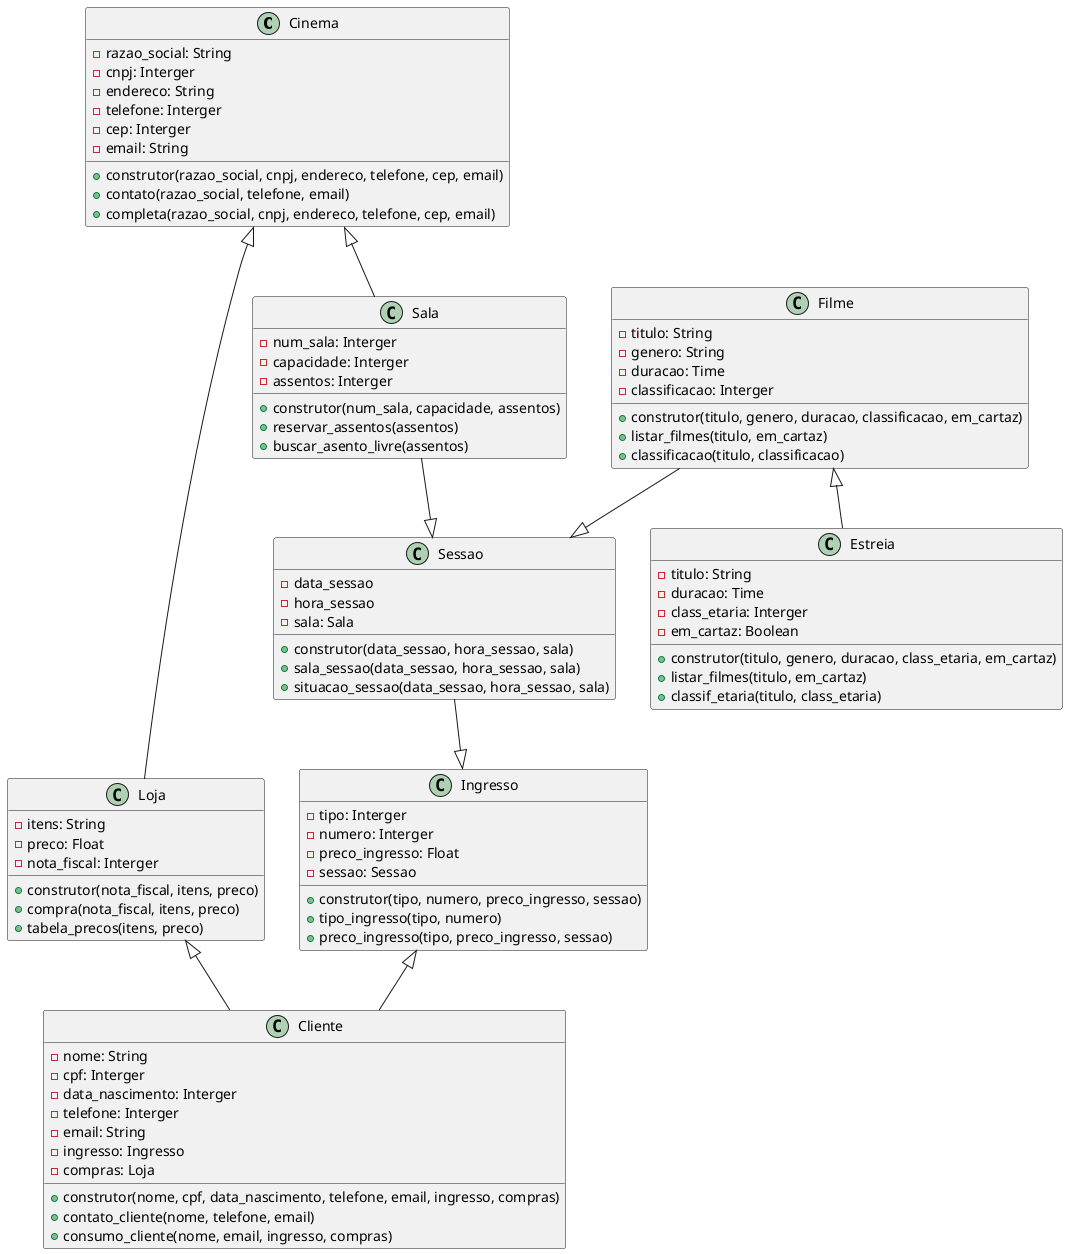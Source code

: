 @startuml Diagrama Herança Cinema - Grupo 1
class Cinema{
    - razao_social: String
    - cnpj: Interger 
    - endereco: String
    - telefone: Interger
    - cep: Interger
    - email: String
    + construtor(razao_social, cnpj, endereco, telefone, cep, email)
    + contato(razao_social, telefone, email)
    + completa(razao_social, cnpj, endereco, telefone, cep, email)
}


class Sala{
    - num_sala: Interger
    - capacidade: Interger
    - assentos: Interger
    + construtor(num_sala, capacidade, assentos)
    + reservar_assentos(assentos)
    + buscar_asento_livre(assentos)
}

class Sessao{
    - data_sessao
    - hora_sessao
    - sala: Sala
    + construtor(data_sessao, hora_sessao, sala)
    + sala_sessao(data_sessao, hora_sessao, sala)
    + situacao_sessao(data_sessao, hora_sessao, sala)      
}

class Loja{
    - itens: String
    - preco: Float
    - nota_fiscal: Interger
    + construtor(nota_fiscal, itens, preco)
    + compra(nota_fiscal, itens, preco)
    + tabela_precos(itens, preco)
}

class Ingresso{
    - tipo: Interger
    - numero: Interger
    - preco_ingresso: Float
    - sessao: Sessao
    + construtor(tipo, numero, preco_ingresso, sessao)
    + tipo_ingresso(tipo, numero)
    + preco_ingresso(tipo, preco_ingresso, sessao)
}

class Cliente{
    - nome: String
    - cpf: Interger
    - data_nascimento: Interger
    - telefone: Interger
    - email: String
    - ingresso: Ingresso
    - compras: Loja
    + construtor(nome, cpf, data_nascimento, telefone, email, ingresso, compras)
    + contato_cliente(nome, telefone, email)
    + consumo_cliente(nome, email, ingresso, compras)    
}

class Filme{
    - titulo: String
    - genero: String
    - duracao: Time
    - classificacao: Interger
    + construtor(titulo, genero, duracao, classificacao, em_cartaz)
    + listar_filmes(titulo, em_cartaz)
    + classificacao(titulo, classificacao)
}

class Estreia{
    - titulo: String
    - duracao: Time
    - class_etaria: Interger
    - em_cartaz: Boolean
    + construtor(titulo, genero, duracao, class_etaria, em_cartaz)
    + listar_filmes(titulo, em_cartaz)
    + classif_etaria(titulo, class_etaria)
}

Cinema <|-- Sala
Sala --|> Sessao
Filme --|> Sessao
Filme <|-- Estreia
Ingresso <|-- Cliente
Cinema <|-- Loja
Loja <|-- Cliente
Sessao --|> Ingresso
@enduml